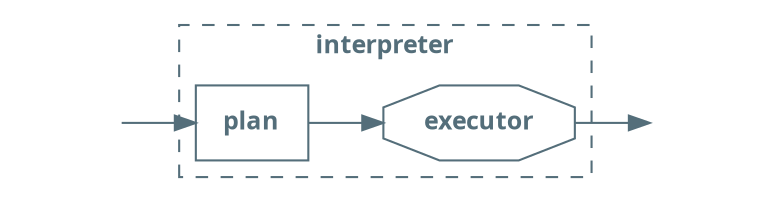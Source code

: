 digraph G {
    bgcolor=transparent
    edge [color="#546E7A"]
    fontcolor="#546E7A"
    fontname="JetBrains Mono bold"
    fontsize=12
    node [
        color="#546E7A"
        fontcolor="#546E7A"
        fontname="JetBrains Mono bold"
        fontsize=12
        shape=rectangle
    ]
    rankdir=LR

    input [label="" shape=none]
    output [label="" shape=none]
    executor [shape=octagon]

    input -> plan
    subgraph cluster {
        color="#546E7A"
        label=interpreter
        style=dashed
        plan -> executor
    }
    executor -> output
}
